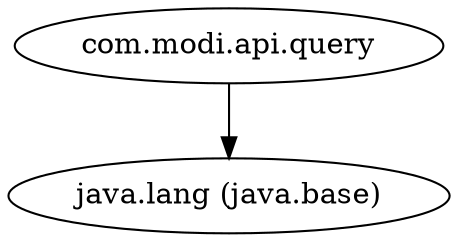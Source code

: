 digraph "modi.api" {
    // Path: /Users/hakan/IdeaProjects/jigsaw/modims/out/modi.api
   "com.modi.api.query"                               -> "java.lang (java.base)";
}

